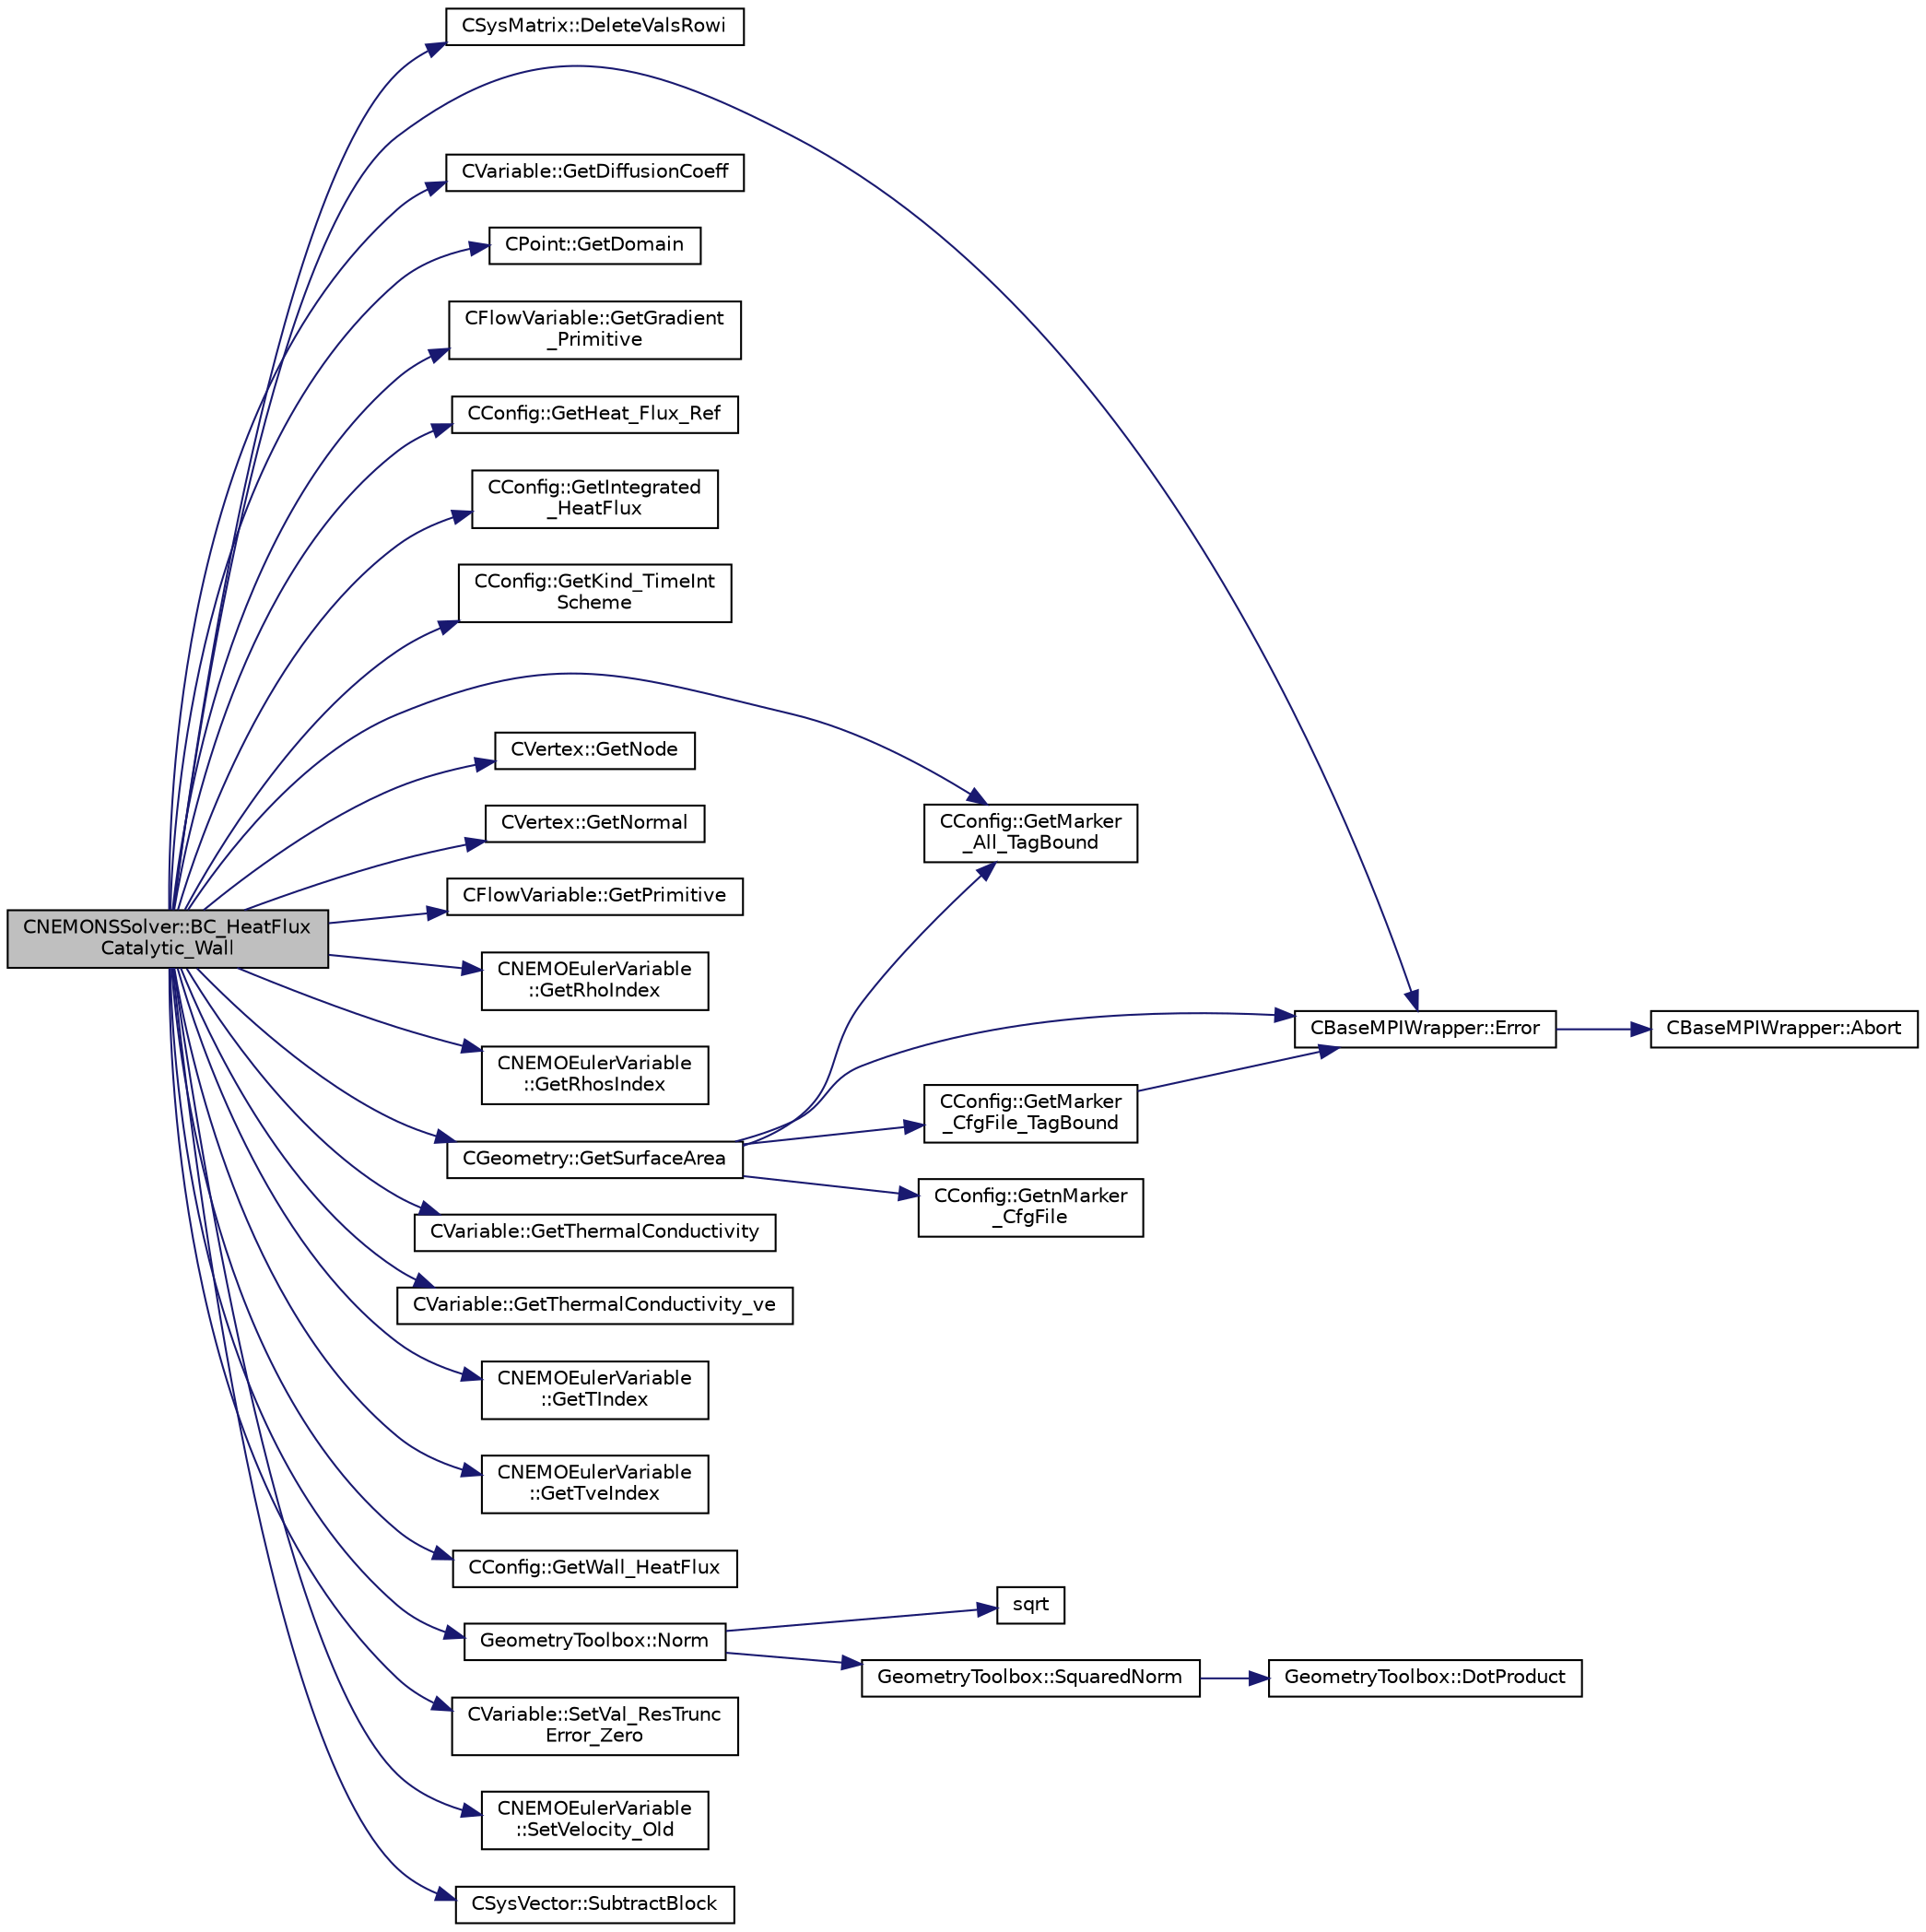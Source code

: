 digraph "CNEMONSSolver::BC_HeatFluxCatalytic_Wall"
{
 // LATEX_PDF_SIZE
  edge [fontname="Helvetica",fontsize="10",labelfontname="Helvetica",labelfontsize="10"];
  node [fontname="Helvetica",fontsize="10",shape=record];
  rankdir="LR";
  Node1 [label="CNEMONSSolver::BC_HeatFlux\lCatalytic_Wall",height=0.2,width=0.4,color="black", fillcolor="grey75", style="filled", fontcolor="black",tooltip="Impose a constant heat-flux condition at the wall."];
  Node1 -> Node2 [color="midnightblue",fontsize="10",style="solid",fontname="Helvetica"];
  Node2 [label="CSysMatrix::DeleteValsRowi",height=0.2,width=0.4,color="black", fillcolor="white", style="filled",URL="$classCSysMatrix.html#a9473b0224c9b9a2749571db0bbd22a70",tooltip="Deletes the values of the row i of the sparse matrix."];
  Node1 -> Node3 [color="midnightblue",fontsize="10",style="solid",fontname="Helvetica"];
  Node3 [label="CBaseMPIWrapper::Error",height=0.2,width=0.4,color="black", fillcolor="white", style="filled",URL="$classCBaseMPIWrapper.html#a04457c47629bda56704e6a8804833eeb",tooltip=" "];
  Node3 -> Node4 [color="midnightblue",fontsize="10",style="solid",fontname="Helvetica"];
  Node4 [label="CBaseMPIWrapper::Abort",height=0.2,width=0.4,color="black", fillcolor="white", style="filled",URL="$classCBaseMPIWrapper.html#af7297d861dca86b45cf561b6ab642e8f",tooltip=" "];
  Node1 -> Node5 [color="midnightblue",fontsize="10",style="solid",fontname="Helvetica"];
  Node5 [label="CVariable::GetDiffusionCoeff",height=0.2,width=0.4,color="black", fillcolor="white", style="filled",URL="$classCVariable.html#ab7ee5d07d692a371a5d3ceb316c01661",tooltip="A virtual member."];
  Node1 -> Node6 [color="midnightblue",fontsize="10",style="solid",fontname="Helvetica"];
  Node6 [label="CPoint::GetDomain",height=0.2,width=0.4,color="black", fillcolor="white", style="filled",URL="$classCPoint.html#aa58a27b602e47ddcad22ae74a5c6bc81",tooltip="For parallel computation, its indicates if a point must be computed or not."];
  Node1 -> Node7 [color="midnightblue",fontsize="10",style="solid",fontname="Helvetica"];
  Node7 [label="CFlowVariable::GetGradient\l_Primitive",height=0.2,width=0.4,color="black", fillcolor="white", style="filled",URL="$classCFlowVariable.html#a23eab98fe30de5f7cfff158eb929c24c",tooltip="Get the value of the primitive variables gradient."];
  Node1 -> Node8 [color="midnightblue",fontsize="10",style="solid",fontname="Helvetica"];
  Node8 [label="CConfig::GetHeat_Flux_Ref",height=0.2,width=0.4,color="black", fillcolor="white", style="filled",URL="$classCConfig.html#ab99f4c81b2b9dd7e4b0f917ad8c5e829",tooltip="Get the reference value for the heat flux."];
  Node1 -> Node9 [color="midnightblue",fontsize="10",style="solid",fontname="Helvetica"];
  Node9 [label="CConfig::GetIntegrated\l_HeatFlux",height=0.2,width=0.4,color="black", fillcolor="white", style="filled",URL="$classCConfig.html#ad4adfbe772b086c66cfb1889842c129b",tooltip="Check if values passed to the BC_HeatFlux-Routine are already integrated."];
  Node1 -> Node10 [color="midnightblue",fontsize="10",style="solid",fontname="Helvetica"];
  Node10 [label="CConfig::GetKind_TimeInt\lScheme",height=0.2,width=0.4,color="black", fillcolor="white", style="filled",URL="$classCConfig.html#ad16f71356f146b530fb1fbb45444525c",tooltip="Get the kind of time integration method."];
  Node1 -> Node11 [color="midnightblue",fontsize="10",style="solid",fontname="Helvetica"];
  Node11 [label="CConfig::GetMarker\l_All_TagBound",height=0.2,width=0.4,color="black", fillcolor="white", style="filled",URL="$classCConfig.html#ab8c9c1f45950a29355be4ff357049440",tooltip="Get the index of the surface defined in the geometry file."];
  Node1 -> Node12 [color="midnightblue",fontsize="10",style="solid",fontname="Helvetica"];
  Node12 [label="CVertex::GetNode",height=0.2,width=0.4,color="black", fillcolor="white", style="filled",URL="$classCVertex.html#ad568da06e7191358d3a09a1bee71cdb5",tooltip="Get the node of the vertex."];
  Node1 -> Node13 [color="midnightblue",fontsize="10",style="solid",fontname="Helvetica"];
  Node13 [label="CVertex::GetNormal",height=0.2,width=0.4,color="black", fillcolor="white", style="filled",URL="$classCVertex.html#a57cacfe764770e6c0e54c278cb584f7c",tooltip="Copy the the normal vector of a face."];
  Node1 -> Node14 [color="midnightblue",fontsize="10",style="solid",fontname="Helvetica"];
  Node14 [label="CFlowVariable::GetPrimitive",height=0.2,width=0.4,color="black", fillcolor="white", style="filled",URL="$classCFlowVariable.html#a852271c741f1e7cdb1d391941266d344",tooltip="Get a primitive variable."];
  Node1 -> Node15 [color="midnightblue",fontsize="10",style="solid",fontname="Helvetica"];
  Node15 [label="CNEMOEulerVariable\l::GetRhoIndex",height=0.2,width=0.4,color="black", fillcolor="white", style="filled",URL="$classCNEMOEulerVariable.html#a9abc604e06f90161a2658d99582d8a3b",tooltip="Retrieves the value of the total density in the primitive variable vector."];
  Node1 -> Node16 [color="midnightblue",fontsize="10",style="solid",fontname="Helvetica"];
  Node16 [label="CNEMOEulerVariable\l::GetRhosIndex",height=0.2,width=0.4,color="black", fillcolor="white", style="filled",URL="$classCNEMOEulerVariable.html#a18cf86a19d9ee761bd0be1f90bcd2e33",tooltip="Retrieves the value of the species density in the primitive variable vector."];
  Node1 -> Node17 [color="midnightblue",fontsize="10",style="solid",fontname="Helvetica"];
  Node17 [label="CGeometry::GetSurfaceArea",height=0.2,width=0.4,color="black", fillcolor="white", style="filled",URL="$classCGeometry.html#a505bc1b5469cd6742824fb5cba4afa40",tooltip="Get global Surface Area to a local marker."];
  Node17 -> Node3 [color="midnightblue",fontsize="10",style="solid",fontname="Helvetica"];
  Node17 -> Node11 [color="midnightblue",fontsize="10",style="solid",fontname="Helvetica"];
  Node17 -> Node18 [color="midnightblue",fontsize="10",style="solid",fontname="Helvetica"];
  Node18 [label="CConfig::GetMarker\l_CfgFile_TagBound",height=0.2,width=0.4,color="black", fillcolor="white", style="filled",URL="$classCConfig.html#a1287f2e7a3be479749d08495f6cc580e",tooltip="Get the index in the config information of the marker val_marker."];
  Node18 -> Node3 [color="midnightblue",fontsize="10",style="solid",fontname="Helvetica"];
  Node17 -> Node19 [color="midnightblue",fontsize="10",style="solid",fontname="Helvetica"];
  Node19 [label="CConfig::GetnMarker\l_CfgFile",height=0.2,width=0.4,color="black", fillcolor="white", style="filled",URL="$classCConfig.html#a4c448120a31816c3593e5cfd9a76d1a1",tooltip="Get the total number of boundary markers in the config file."];
  Node1 -> Node20 [color="midnightblue",fontsize="10",style="solid",fontname="Helvetica"];
  Node20 [label="CVariable::GetThermalConductivity",height=0.2,width=0.4,color="black", fillcolor="white", style="filled",URL="$classCVariable.html#a05aa9ee34c744629c72742c05ceab246",tooltip="A virtual member."];
  Node1 -> Node21 [color="midnightblue",fontsize="10",style="solid",fontname="Helvetica"];
  Node21 [label="CVariable::GetThermalConductivity_ve",height=0.2,width=0.4,color="black", fillcolor="white", style="filled",URL="$classCVariable.html#aa5bded7c79dfd758ef3a45674e8d6c58",tooltip="A virtual member."];
  Node1 -> Node22 [color="midnightblue",fontsize="10",style="solid",fontname="Helvetica"];
  Node22 [label="CNEMOEulerVariable\l::GetTIndex",height=0.2,width=0.4,color="black", fillcolor="white", style="filled",URL="$classCNEMOEulerVariable.html#af45e7025f7ed138b4c1e39d6a2521891",tooltip="Retrieves the value of the in temperature the primitive variable vector."];
  Node1 -> Node23 [color="midnightblue",fontsize="10",style="solid",fontname="Helvetica"];
  Node23 [label="CNEMOEulerVariable\l::GetTveIndex",height=0.2,width=0.4,color="black", fillcolor="white", style="filled",URL="$classCNEMOEulerVariable.html#a7738e64c7df199868382c1af97ed9c89",tooltip="Retrieves the value of the vibe-elec temperature in the primitive variable vector."];
  Node1 -> Node24 [color="midnightblue",fontsize="10",style="solid",fontname="Helvetica"];
  Node24 [label="CConfig::GetWall_HeatFlux",height=0.2,width=0.4,color="black", fillcolor="white", style="filled",URL="$classCConfig.html#a61a5154012543ac7d95929ddc6b79950",tooltip="Get the wall heat flux on a constant heat flux boundary."];
  Node1 -> Node25 [color="midnightblue",fontsize="10",style="solid",fontname="Helvetica"];
  Node25 [label="GeometryToolbox::Norm",height=0.2,width=0.4,color="black", fillcolor="white", style="filled",URL="$group__GeometryToolbox.html#gad8b24e50333c9a8378f7abf18222f36a",tooltip=" "];
  Node25 -> Node26 [color="midnightblue",fontsize="10",style="solid",fontname="Helvetica"];
  Node26 [label="sqrt",height=0.2,width=0.4,color="black", fillcolor="white", style="filled",URL="$group__SIMD.html#ga54a1925ab40fb4249ea255072520de35",tooltip=" "];
  Node25 -> Node27 [color="midnightblue",fontsize="10",style="solid",fontname="Helvetica"];
  Node27 [label="GeometryToolbox::SquaredNorm",height=0.2,width=0.4,color="black", fillcolor="white", style="filled",URL="$group__GeometryToolbox.html#ga98c9b9314cc6352c9bba49b8cfb4b056",tooltip=" "];
  Node27 -> Node28 [color="midnightblue",fontsize="10",style="solid",fontname="Helvetica"];
  Node28 [label="GeometryToolbox::DotProduct",height=0.2,width=0.4,color="black", fillcolor="white", style="filled",URL="$group__GeometryToolbox.html#ga7ec3e1e20fab73dbf0159fe38492cc89",tooltip=" "];
  Node1 -> Node29 [color="midnightblue",fontsize="10",style="solid",fontname="Helvetica"];
  Node29 [label="CVariable::SetVal_ResTrunc\lError_Zero",height=0.2,width=0.4,color="black", fillcolor="white", style="filled",URL="$classCVariable.html#a605163537b4fa563a7ce95054a8a332d",tooltip="Set the truncation error to zero."];
  Node1 -> Node30 [color="midnightblue",fontsize="10",style="solid",fontname="Helvetica"];
  Node30 [label="CNEMOEulerVariable\l::SetVelocity_Old",height=0.2,width=0.4,color="black", fillcolor="white", style="filled",URL="$classCNEMOEulerVariable.html#a514bf0108b74ecc5c4cc5d768363d597",tooltip="Set the velocity vector from the old solution."];
  Node1 -> Node31 [color="midnightblue",fontsize="10",style="solid",fontname="Helvetica"];
  Node31 [label="CSysVector::SubtractBlock",height=0.2,width=0.4,color="black", fillcolor="white", style="filled",URL="$classCSysVector.html#a71ea6ec1ebdb77535b976bb40e7659a6",tooltip="Subtract \"block\" from the vector, see AddBlock."];
}
